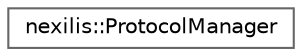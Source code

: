 digraph "Graphical Class Hierarchy"
{
 // LATEX_PDF_SIZE
  bgcolor="transparent";
  edge [fontname=Helvetica,fontsize=10,labelfontname=Helvetica,labelfontsize=10];
  node [fontname=Helvetica,fontsize=10,shape=box,height=0.2,width=0.4];
  rankdir="LR";
  Node0 [id="Node000000",label="nexilis::ProtocolManager",height=0.2,width=0.4,color="grey40", fillcolor="white", style="filled",URL="$da/df5/classnexilis_1_1ProtocolManager.html",tooltip=" "];
}
